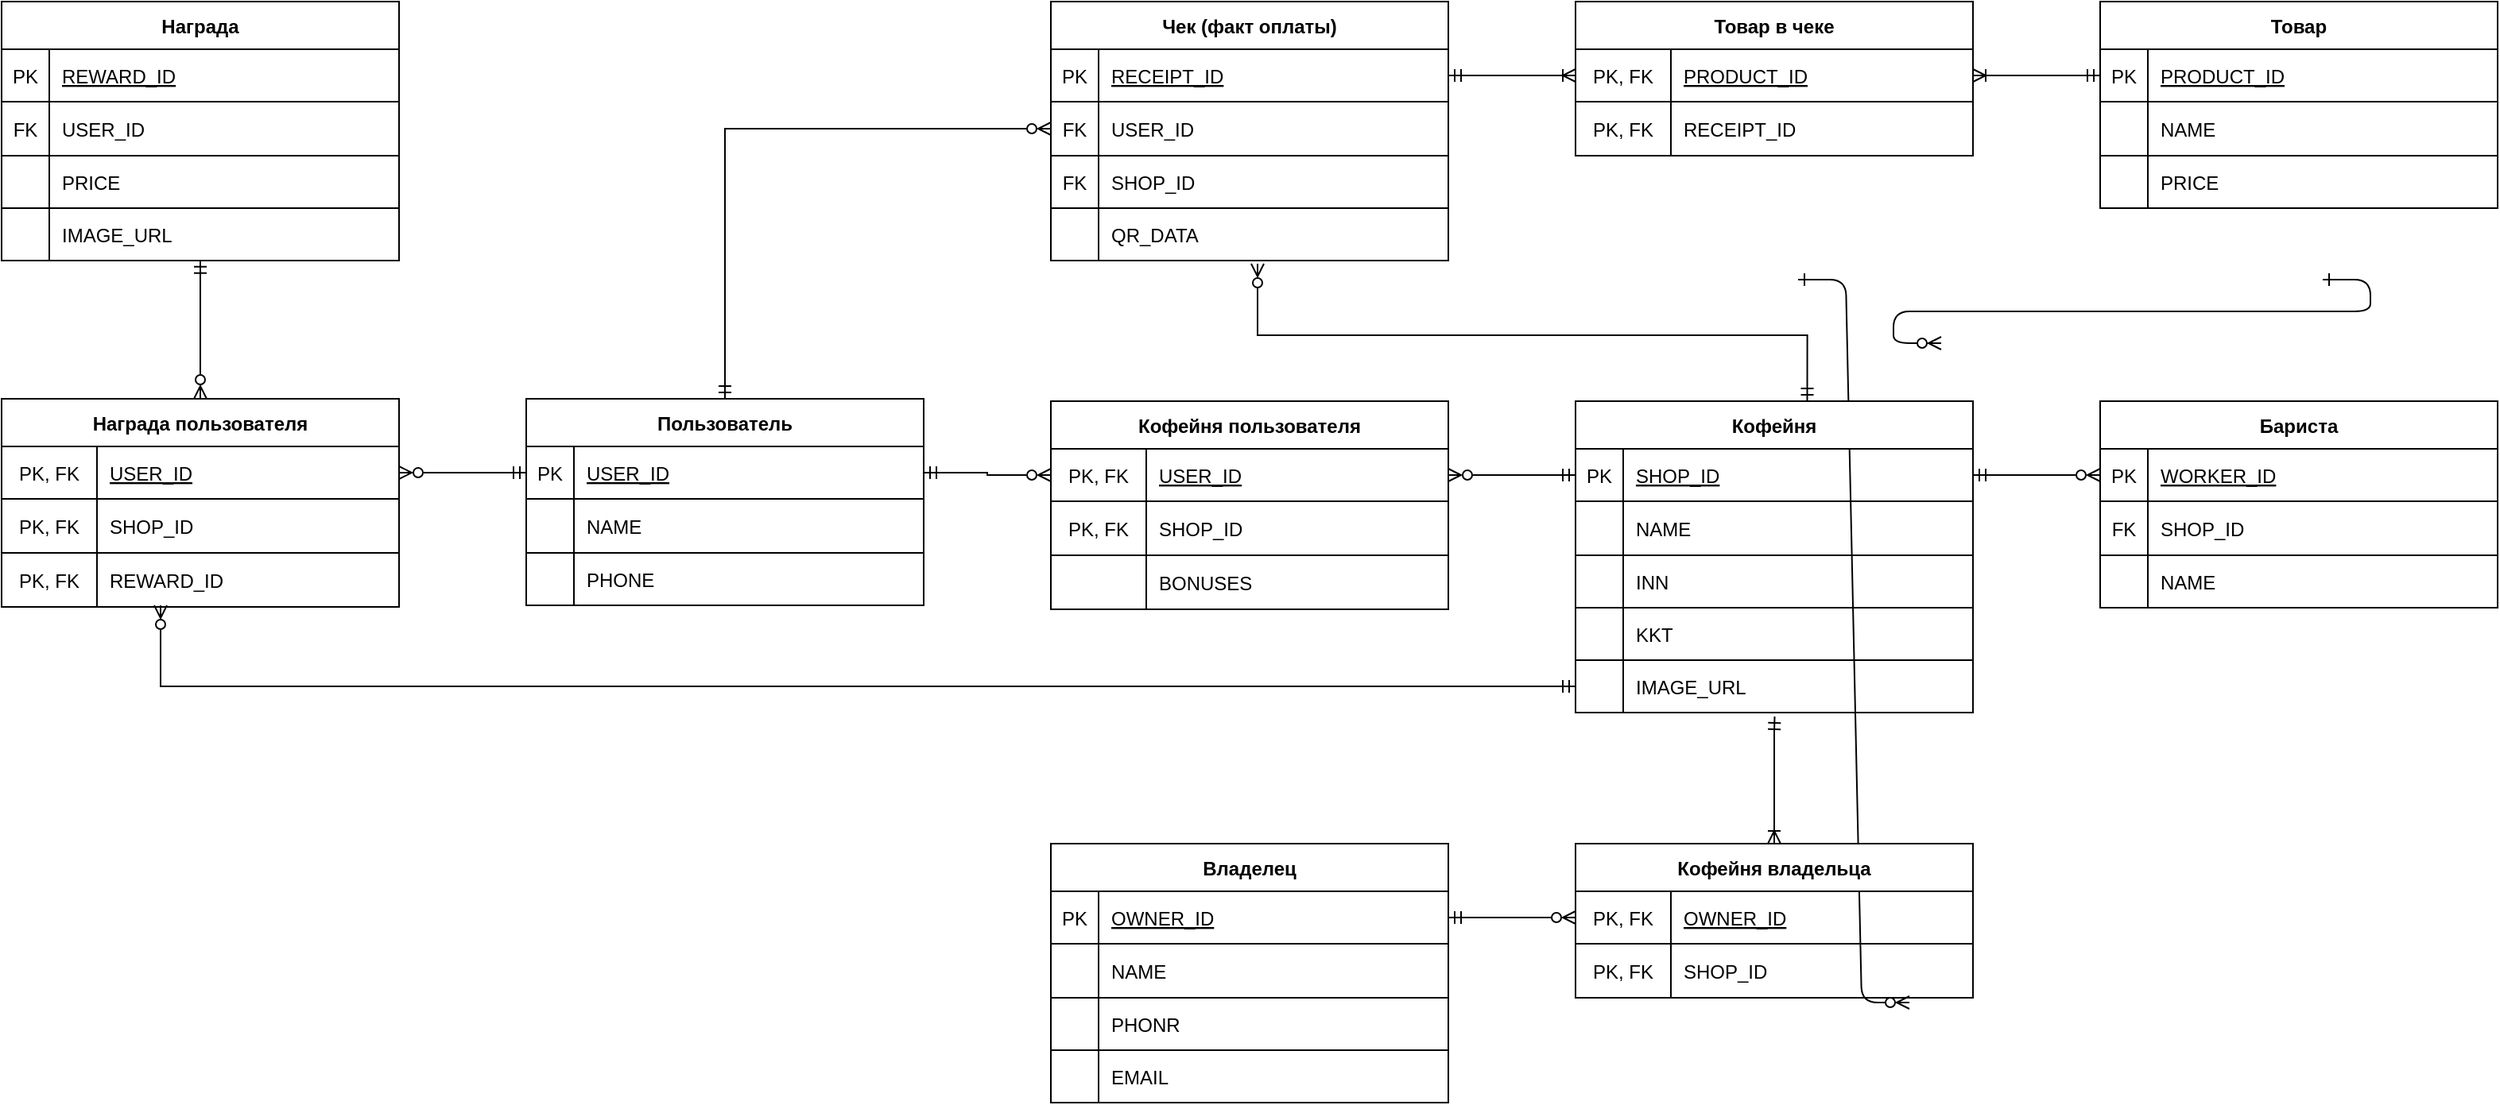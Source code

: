 <mxfile version="21.5.2" type="device">
  <diagram id="R2lEEEUBdFMjLlhIrx00" name="Page-1">
    <mxGraphModel dx="3577" dy="2362" grid="1" gridSize="10" guides="1" tooltips="1" connect="1" arrows="1" fold="1" page="1" pageScale="1" pageWidth="850" pageHeight="1100" math="0" shadow="0" extFonts="Permanent Marker^https://fonts.googleapis.com/css?family=Permanent+Marker">
      <root>
        <object label="" id="0">
          <mxCell />
        </object>
        <mxCell id="1" parent="0" />
        <mxCell id="C-vyLk0tnHw3VtMMgP7b-1" value="" style="edgeStyle=entityRelationEdgeStyle;endArrow=ERzeroToMany;startArrow=ERone;endFill=1;startFill=0;" parent="1" target="C-vyLk0tnHw3VtMMgP7b-6" edge="1">
          <mxGeometry width="100" height="100" relative="1" as="geometry">
            <mxPoint x="370" y="165" as="sourcePoint" />
            <mxPoint x="440" y="620" as="targetPoint" />
          </mxGeometry>
        </mxCell>
        <mxCell id="C-vyLk0tnHw3VtMMgP7b-12" value="" style="edgeStyle=entityRelationEdgeStyle;endArrow=ERzeroToMany;startArrow=ERone;endFill=1;startFill=0;" parent="1" target="C-vyLk0tnHw3VtMMgP7b-17" edge="1">
          <mxGeometry width="100" height="100" relative="1" as="geometry">
            <mxPoint x="700" y="165" as="sourcePoint" />
            <mxPoint x="460" y="205" as="targetPoint" />
          </mxGeometry>
        </mxCell>
        <object label="Награда" as="ds" id="6fMhyB3P9EmJ89iYx7s8-15">
          <mxCell style="shape=table;startSize=30;container=1;collapsible=1;childLayout=tableLayout;fixedRows=1;rowLines=1;fontStyle=1;align=center;resizeLast=1;resizeLastRow=0;columnLines=1;comic=0;enumerate=0;moveCells=0;autosize=0;" vertex="1" parent="1">
            <mxGeometry x="-760" y="-10" width="250" height="163" as="geometry">
              <mxRectangle x="-70" y="220" width="90" height="30" as="alternateBounds" />
            </mxGeometry>
          </mxCell>
        </object>
        <mxCell id="6fMhyB3P9EmJ89iYx7s8-16" value="" style="shape=partialRectangle;collapsible=0;dropTarget=0;pointerEvents=0;fillColor=none;points=[[0,0.5],[1,0.5]];portConstraint=eastwest;top=0;left=0;right=0;bottom=1;" vertex="1" parent="6fMhyB3P9EmJ89iYx7s8-15">
          <mxGeometry y="30" width="250" height="33" as="geometry" />
        </mxCell>
        <mxCell id="6fMhyB3P9EmJ89iYx7s8-17" value="PK" style="shape=partialRectangle;overflow=hidden;connectable=0;fillColor=none;top=0;left=0;bottom=0;right=0;fontStyle=0;" vertex="1" parent="6fMhyB3P9EmJ89iYx7s8-16">
          <mxGeometry width="30" height="33" as="geometry">
            <mxRectangle width="30" height="33" as="alternateBounds" />
          </mxGeometry>
        </mxCell>
        <mxCell id="6fMhyB3P9EmJ89iYx7s8-18" value="REWARD_ID" style="shape=partialRectangle;overflow=hidden;connectable=0;fillColor=none;top=0;left=0;bottom=0;right=0;align=left;spacingLeft=6;fontStyle=4;" vertex="1" parent="6fMhyB3P9EmJ89iYx7s8-16">
          <mxGeometry x="30" width="220" height="33" as="geometry">
            <mxRectangle width="220" height="33" as="alternateBounds" />
          </mxGeometry>
        </mxCell>
        <mxCell id="6fMhyB3P9EmJ89iYx7s8-19" value="" style="shape=partialRectangle;collapsible=0;dropTarget=0;pointerEvents=0;fillColor=none;points=[[0,0.5],[1,0.5]];portConstraint=eastwest;top=0;left=0;right=0;bottom=0;" vertex="1" parent="6fMhyB3P9EmJ89iYx7s8-15">
          <mxGeometry y="63" width="250" height="34" as="geometry" />
        </mxCell>
        <mxCell id="6fMhyB3P9EmJ89iYx7s8-20" value="FK" style="shape=partialRectangle;overflow=hidden;connectable=0;fillColor=none;top=0;left=0;bottom=0;right=0;" vertex="1" parent="6fMhyB3P9EmJ89iYx7s8-19">
          <mxGeometry width="30" height="34" as="geometry">
            <mxRectangle width="30" height="34" as="alternateBounds" />
          </mxGeometry>
        </mxCell>
        <mxCell id="6fMhyB3P9EmJ89iYx7s8-21" value="USER_ID" style="shape=partialRectangle;overflow=hidden;connectable=0;fillColor=none;top=0;left=0;bottom=0;right=0;align=left;spacingLeft=6;" vertex="1" parent="6fMhyB3P9EmJ89iYx7s8-19">
          <mxGeometry x="30" width="220" height="34" as="geometry">
            <mxRectangle width="220" height="34" as="alternateBounds" />
          </mxGeometry>
        </mxCell>
        <mxCell id="6fMhyB3P9EmJ89iYx7s8-22" value="" style="shape=partialRectangle;collapsible=0;dropTarget=0;pointerEvents=0;fillColor=none;points=[[0,0.5],[1,0.5]];portConstraint=eastwest;top=0;left=0;right=0;bottom=0;" vertex="1" parent="6fMhyB3P9EmJ89iYx7s8-15">
          <mxGeometry y="97" width="250" height="33" as="geometry" />
        </mxCell>
        <mxCell id="6fMhyB3P9EmJ89iYx7s8-23" value="" style="shape=partialRectangle;overflow=hidden;connectable=0;fillColor=none;top=0;left=0;bottom=0;right=0;" vertex="1" parent="6fMhyB3P9EmJ89iYx7s8-22">
          <mxGeometry width="30" height="33" as="geometry">
            <mxRectangle width="30" height="33" as="alternateBounds" />
          </mxGeometry>
        </mxCell>
        <mxCell id="6fMhyB3P9EmJ89iYx7s8-24" value="PRICE" style="shape=partialRectangle;overflow=hidden;connectable=0;fillColor=none;top=0;left=0;bottom=0;right=0;align=left;spacingLeft=6;" vertex="1" parent="6fMhyB3P9EmJ89iYx7s8-22">
          <mxGeometry x="30" width="220" height="33" as="geometry">
            <mxRectangle width="220" height="33" as="alternateBounds" />
          </mxGeometry>
        </mxCell>
        <mxCell id="6fMhyB3P9EmJ89iYx7s8-45" style="shape=partialRectangle;collapsible=0;dropTarget=0;pointerEvents=0;fillColor=none;points=[[0,0.5],[1,0.5]];portConstraint=eastwest;top=0;left=0;right=0;bottom=0;" vertex="1" parent="6fMhyB3P9EmJ89iYx7s8-15">
          <mxGeometry y="130" width="250" height="33" as="geometry" />
        </mxCell>
        <mxCell id="6fMhyB3P9EmJ89iYx7s8-46" style="shape=partialRectangle;overflow=hidden;connectable=0;fillColor=none;top=0;left=0;bottom=0;right=0;" vertex="1" parent="6fMhyB3P9EmJ89iYx7s8-45">
          <mxGeometry width="30" height="33" as="geometry">
            <mxRectangle width="30" height="33" as="alternateBounds" />
          </mxGeometry>
        </mxCell>
        <mxCell id="6fMhyB3P9EmJ89iYx7s8-47" value="IMAGE_URL" style="shape=partialRectangle;overflow=hidden;connectable=0;fillColor=none;top=0;left=0;bottom=0;right=0;align=left;spacingLeft=6;" vertex="1" parent="6fMhyB3P9EmJ89iYx7s8-45">
          <mxGeometry x="30" width="220" height="33" as="geometry">
            <mxRectangle width="220" height="33" as="alternateBounds" />
          </mxGeometry>
        </mxCell>
        <object label="Пользователь" as="ds" id="6fMhyB3P9EmJ89iYx7s8-48">
          <mxCell style="shape=table;startSize=30;container=0;collapsible=1;childLayout=tableLayout;fixedRows=1;rowLines=1;fontStyle=1;align=center;resizeLast=1;resizeLastRow=0;columnLines=1;comic=0;enumerate=0;moveCells=0;autosize=0;verticalAlign=middle;fixDash=1;overflow=visible;swimlaneLine=1;" vertex="1" parent="1">
            <mxGeometry x="-430" y="240" width="250" height="130" as="geometry">
              <mxRectangle x="-70" y="220" width="90" height="30" as="alternateBounds" />
            </mxGeometry>
          </mxCell>
        </object>
        <mxCell id="6fMhyB3P9EmJ89iYx7s8-49" value="" style="shape=partialRectangle;collapsible=0;dropTarget=0;pointerEvents=0;fillColor=none;points=[[0,0.5],[1,0.5]];portConstraint=eastwest;top=0;left=0;right=0;bottom=1;" vertex="1" parent="6fMhyB3P9EmJ89iYx7s8-48">
          <mxGeometry y="30" width="250" height="33" as="geometry" />
        </mxCell>
        <mxCell id="6fMhyB3P9EmJ89iYx7s8-50" value="PK" style="shape=partialRectangle;overflow=hidden;connectable=0;fillColor=none;top=0;left=0;bottom=0;right=0;fontStyle=0;" vertex="1" parent="6fMhyB3P9EmJ89iYx7s8-49">
          <mxGeometry width="30" height="33" as="geometry">
            <mxRectangle width="30" height="33" as="alternateBounds" />
          </mxGeometry>
        </mxCell>
        <mxCell id="6fMhyB3P9EmJ89iYx7s8-51" value="USER_ID" style="shape=partialRectangle;overflow=hidden;connectable=0;fillColor=none;top=0;left=0;bottom=0;right=0;align=left;spacingLeft=6;fontStyle=4;" vertex="1" parent="6fMhyB3P9EmJ89iYx7s8-49">
          <mxGeometry x="30" width="220" height="33" as="geometry">
            <mxRectangle width="220" height="33" as="alternateBounds" />
          </mxGeometry>
        </mxCell>
        <mxCell id="6fMhyB3P9EmJ89iYx7s8-52" value="" style="shape=partialRectangle;collapsible=0;dropTarget=0;pointerEvents=0;fillColor=none;points=[[0,0.5],[1,0.5]];portConstraint=eastwest;top=0;left=0;right=0;bottom=0;" vertex="1" parent="6fMhyB3P9EmJ89iYx7s8-48">
          <mxGeometry y="63" width="250" height="34" as="geometry" />
        </mxCell>
        <mxCell id="6fMhyB3P9EmJ89iYx7s8-53" value="" style="shape=partialRectangle;overflow=hidden;connectable=0;fillColor=none;top=0;left=0;bottom=0;right=0;" vertex="1" parent="6fMhyB3P9EmJ89iYx7s8-52">
          <mxGeometry width="30" height="34" as="geometry">
            <mxRectangle width="30" height="34" as="alternateBounds" />
          </mxGeometry>
        </mxCell>
        <mxCell id="6fMhyB3P9EmJ89iYx7s8-54" value="NAME" style="shape=partialRectangle;overflow=hidden;connectable=0;fillColor=none;top=0;left=0;bottom=0;right=0;align=left;spacingLeft=6;" vertex="1" parent="6fMhyB3P9EmJ89iYx7s8-52">
          <mxGeometry x="30" width="220" height="34" as="geometry">
            <mxRectangle width="220" height="34" as="alternateBounds" />
          </mxGeometry>
        </mxCell>
        <mxCell id="6fMhyB3P9EmJ89iYx7s8-55" value="" style="shape=partialRectangle;collapsible=0;dropTarget=0;pointerEvents=0;fillColor=none;points=[[0,0.5],[1,0.5]];portConstraint=eastwest;top=0;left=0;right=0;bottom=0;" vertex="1" parent="6fMhyB3P9EmJ89iYx7s8-48">
          <mxGeometry y="97" width="250" height="33" as="geometry" />
        </mxCell>
        <mxCell id="6fMhyB3P9EmJ89iYx7s8-56" value="" style="shape=partialRectangle;overflow=hidden;connectable=0;fillColor=none;top=0;left=0;bottom=0;right=0;" vertex="1" parent="6fMhyB3P9EmJ89iYx7s8-55">
          <mxGeometry width="30" height="33" as="geometry">
            <mxRectangle width="30" height="33" as="alternateBounds" />
          </mxGeometry>
        </mxCell>
        <mxCell id="6fMhyB3P9EmJ89iYx7s8-57" value="PHONE" style="shape=partialRectangle;overflow=hidden;connectable=0;fillColor=none;top=0;left=0;bottom=0;right=0;align=left;spacingLeft=6;" vertex="1" parent="6fMhyB3P9EmJ89iYx7s8-55">
          <mxGeometry x="30" width="220" height="33" as="geometry">
            <mxRectangle width="220" height="33" as="alternateBounds" />
          </mxGeometry>
        </mxCell>
        <object label="Чек (факт оплаты)" as="ds" id="6fMhyB3P9EmJ89iYx7s8-61">
          <mxCell style="shape=table;startSize=30;container=1;collapsible=1;childLayout=tableLayout;fixedRows=1;rowLines=1;fontStyle=1;align=center;resizeLast=1;resizeLastRow=0;columnLines=1;comic=0;enumerate=0;moveCells=0;autosize=0;" vertex="1" parent="1">
            <mxGeometry x="-100" y="-10" width="250" height="163" as="geometry">
              <mxRectangle x="-70" y="220" width="90" height="30" as="alternateBounds" />
            </mxGeometry>
          </mxCell>
        </object>
        <mxCell id="6fMhyB3P9EmJ89iYx7s8-62" value="" style="shape=partialRectangle;collapsible=0;dropTarget=0;pointerEvents=0;fillColor=none;points=[[0,0.5],[1,0.5]];portConstraint=eastwest;top=0;left=0;right=0;bottom=1;" vertex="1" parent="6fMhyB3P9EmJ89iYx7s8-61">
          <mxGeometry y="30" width="250" height="33" as="geometry" />
        </mxCell>
        <mxCell id="6fMhyB3P9EmJ89iYx7s8-63" value="PK" style="shape=partialRectangle;overflow=hidden;connectable=0;fillColor=none;top=0;left=0;bottom=0;right=0;fontStyle=0;" vertex="1" parent="6fMhyB3P9EmJ89iYx7s8-62">
          <mxGeometry width="30" height="33" as="geometry">
            <mxRectangle width="30" height="33" as="alternateBounds" />
          </mxGeometry>
        </mxCell>
        <mxCell id="6fMhyB3P9EmJ89iYx7s8-64" value="RECEIPT_ID" style="shape=partialRectangle;overflow=hidden;connectable=0;fillColor=none;top=0;left=0;bottom=0;right=0;align=left;spacingLeft=6;fontStyle=4;" vertex="1" parent="6fMhyB3P9EmJ89iYx7s8-62">
          <mxGeometry x="30" width="220" height="33" as="geometry">
            <mxRectangle width="220" height="33" as="alternateBounds" />
          </mxGeometry>
        </mxCell>
        <mxCell id="6fMhyB3P9EmJ89iYx7s8-65" value="" style="shape=partialRectangle;collapsible=0;dropTarget=0;pointerEvents=0;fillColor=none;points=[[0,0.5],[1,0.5]];portConstraint=eastwest;top=0;left=0;right=0;bottom=0;" vertex="1" parent="6fMhyB3P9EmJ89iYx7s8-61">
          <mxGeometry y="63" width="250" height="34" as="geometry" />
        </mxCell>
        <mxCell id="6fMhyB3P9EmJ89iYx7s8-66" value="FK" style="shape=partialRectangle;overflow=hidden;connectable=0;fillColor=none;top=0;left=0;bottom=0;right=0;" vertex="1" parent="6fMhyB3P9EmJ89iYx7s8-65">
          <mxGeometry width="30" height="34" as="geometry">
            <mxRectangle width="30" height="34" as="alternateBounds" />
          </mxGeometry>
        </mxCell>
        <mxCell id="6fMhyB3P9EmJ89iYx7s8-67" value="USER_ID" style="shape=partialRectangle;overflow=hidden;connectable=0;fillColor=none;top=0;left=0;bottom=0;right=0;align=left;spacingLeft=6;" vertex="1" parent="6fMhyB3P9EmJ89iYx7s8-65">
          <mxGeometry x="30" width="220" height="34" as="geometry">
            <mxRectangle width="220" height="34" as="alternateBounds" />
          </mxGeometry>
        </mxCell>
        <mxCell id="6fMhyB3P9EmJ89iYx7s8-68" value="" style="shape=partialRectangle;collapsible=0;dropTarget=0;pointerEvents=0;fillColor=none;points=[[0,0.5],[1,0.5]];portConstraint=eastwest;top=0;left=0;right=0;bottom=0;" vertex="1" parent="6fMhyB3P9EmJ89iYx7s8-61">
          <mxGeometry y="97" width="250" height="33" as="geometry" />
        </mxCell>
        <mxCell id="6fMhyB3P9EmJ89iYx7s8-69" value="FK" style="shape=partialRectangle;overflow=hidden;connectable=0;fillColor=none;top=0;left=0;bottom=0;right=0;" vertex="1" parent="6fMhyB3P9EmJ89iYx7s8-68">
          <mxGeometry width="30" height="33" as="geometry">
            <mxRectangle width="30" height="33" as="alternateBounds" />
          </mxGeometry>
        </mxCell>
        <mxCell id="6fMhyB3P9EmJ89iYx7s8-70" value="SHOP_ID" style="shape=partialRectangle;overflow=hidden;connectable=0;fillColor=none;top=0;left=0;bottom=0;right=0;align=left;spacingLeft=6;" vertex="1" parent="6fMhyB3P9EmJ89iYx7s8-68">
          <mxGeometry x="30" width="220" height="33" as="geometry">
            <mxRectangle width="220" height="33" as="alternateBounds" />
          </mxGeometry>
        </mxCell>
        <mxCell id="6fMhyB3P9EmJ89iYx7s8-182" style="shape=partialRectangle;collapsible=0;dropTarget=0;pointerEvents=0;fillColor=none;points=[[0,0.5],[1,0.5]];portConstraint=eastwest;top=0;left=0;right=0;bottom=0;" vertex="1" parent="6fMhyB3P9EmJ89iYx7s8-61">
          <mxGeometry y="130" width="250" height="33" as="geometry" />
        </mxCell>
        <mxCell id="6fMhyB3P9EmJ89iYx7s8-183" style="shape=partialRectangle;overflow=hidden;connectable=0;fillColor=none;top=0;left=0;bottom=0;right=0;" vertex="1" parent="6fMhyB3P9EmJ89iYx7s8-182">
          <mxGeometry width="30" height="33" as="geometry">
            <mxRectangle width="30" height="33" as="alternateBounds" />
          </mxGeometry>
        </mxCell>
        <mxCell id="6fMhyB3P9EmJ89iYx7s8-184" value="QR_DATA" style="shape=partialRectangle;overflow=hidden;connectable=0;fillColor=none;top=0;left=0;bottom=0;right=0;align=left;spacingLeft=6;" vertex="1" parent="6fMhyB3P9EmJ89iYx7s8-182">
          <mxGeometry x="30" width="220" height="33" as="geometry">
            <mxRectangle width="220" height="33" as="alternateBounds" />
          </mxGeometry>
        </mxCell>
        <object label="Товар" as="ds" id="6fMhyB3P9EmJ89iYx7s8-77">
          <mxCell style="shape=table;startSize=30;container=1;collapsible=1;childLayout=tableLayout;fixedRows=1;rowLines=1;fontStyle=1;align=center;resizeLast=1;resizeLastRow=0;columnLines=1;comic=0;enumerate=0;moveCells=0;autosize=0;" vertex="1" parent="1">
            <mxGeometry x="560" y="-10" width="250" height="130" as="geometry">
              <mxRectangle x="-70" y="220" width="90" height="30" as="alternateBounds" />
            </mxGeometry>
          </mxCell>
        </object>
        <mxCell id="6fMhyB3P9EmJ89iYx7s8-78" value="" style="shape=partialRectangle;collapsible=0;dropTarget=0;pointerEvents=0;fillColor=none;points=[[0,0.5],[1,0.5]];portConstraint=eastwest;top=0;left=0;right=0;bottom=1;" vertex="1" parent="6fMhyB3P9EmJ89iYx7s8-77">
          <mxGeometry y="30" width="250" height="33" as="geometry" />
        </mxCell>
        <mxCell id="6fMhyB3P9EmJ89iYx7s8-79" value="PK" style="shape=partialRectangle;overflow=hidden;connectable=0;fillColor=none;top=0;left=0;bottom=0;right=0;fontStyle=0;" vertex="1" parent="6fMhyB3P9EmJ89iYx7s8-78">
          <mxGeometry width="30" height="33" as="geometry">
            <mxRectangle width="30" height="33" as="alternateBounds" />
          </mxGeometry>
        </mxCell>
        <mxCell id="6fMhyB3P9EmJ89iYx7s8-80" value="PRODUCT_ID" style="shape=partialRectangle;overflow=hidden;connectable=0;fillColor=none;top=0;left=0;bottom=0;right=0;align=left;spacingLeft=6;fontStyle=4;" vertex="1" parent="6fMhyB3P9EmJ89iYx7s8-78">
          <mxGeometry x="30" width="220" height="33" as="geometry">
            <mxRectangle width="220" height="33" as="alternateBounds" />
          </mxGeometry>
        </mxCell>
        <mxCell id="6fMhyB3P9EmJ89iYx7s8-81" value="" style="shape=partialRectangle;collapsible=0;dropTarget=0;pointerEvents=0;fillColor=none;points=[[0,0.5],[1,0.5]];portConstraint=eastwest;top=0;left=0;right=0;bottom=0;" vertex="1" parent="6fMhyB3P9EmJ89iYx7s8-77">
          <mxGeometry y="63" width="250" height="34" as="geometry" />
        </mxCell>
        <mxCell id="6fMhyB3P9EmJ89iYx7s8-82" value="" style="shape=partialRectangle;overflow=hidden;connectable=0;fillColor=none;top=0;left=0;bottom=0;right=0;" vertex="1" parent="6fMhyB3P9EmJ89iYx7s8-81">
          <mxGeometry width="30" height="34" as="geometry">
            <mxRectangle width="30" height="34" as="alternateBounds" />
          </mxGeometry>
        </mxCell>
        <mxCell id="6fMhyB3P9EmJ89iYx7s8-83" value="NAME" style="shape=partialRectangle;overflow=hidden;connectable=0;fillColor=none;top=0;left=0;bottom=0;right=0;align=left;spacingLeft=6;" vertex="1" parent="6fMhyB3P9EmJ89iYx7s8-81">
          <mxGeometry x="30" width="220" height="34" as="geometry">
            <mxRectangle width="220" height="34" as="alternateBounds" />
          </mxGeometry>
        </mxCell>
        <mxCell id="6fMhyB3P9EmJ89iYx7s8-84" value="" style="shape=partialRectangle;collapsible=0;dropTarget=0;pointerEvents=0;fillColor=none;points=[[0,0.5],[1,0.5]];portConstraint=eastwest;top=0;left=0;right=0;bottom=0;" vertex="1" parent="6fMhyB3P9EmJ89iYx7s8-77">
          <mxGeometry y="97" width="250" height="33" as="geometry" />
        </mxCell>
        <mxCell id="6fMhyB3P9EmJ89iYx7s8-85" value="" style="shape=partialRectangle;overflow=hidden;connectable=0;fillColor=none;top=0;left=0;bottom=0;right=0;" vertex="1" parent="6fMhyB3P9EmJ89iYx7s8-84">
          <mxGeometry width="30" height="33" as="geometry">
            <mxRectangle width="30" height="33" as="alternateBounds" />
          </mxGeometry>
        </mxCell>
        <mxCell id="6fMhyB3P9EmJ89iYx7s8-86" value="PRICE" style="shape=partialRectangle;overflow=hidden;connectable=0;fillColor=none;top=0;left=0;bottom=0;right=0;align=left;spacingLeft=6;" vertex="1" parent="6fMhyB3P9EmJ89iYx7s8-84">
          <mxGeometry x="30" width="220" height="33" as="geometry">
            <mxRectangle width="220" height="33" as="alternateBounds" />
          </mxGeometry>
        </mxCell>
        <object label="Товар в чеке" as="ds" id="6fMhyB3P9EmJ89iYx7s8-90">
          <mxCell style="shape=table;startSize=30;container=1;collapsible=1;childLayout=tableLayout;fixedRows=1;rowLines=1;fontStyle=1;align=center;resizeLast=1;resizeLastRow=0;columnLines=1;comic=0;enumerate=0;moveCells=0;autosize=0;swimlaneHead=1;swimlaneBody=1;horizontal=1;top=1;bottom=1;left=1;allowArrows=1;swimlaneLine=1;rounded=0;shadow=0;strokeColor=default;separatorColor=none;" vertex="1" parent="1">
            <mxGeometry x="230" y="-10" width="250" height="97" as="geometry">
              <mxRectangle x="-70" y="220" width="90" height="30" as="alternateBounds" />
            </mxGeometry>
          </mxCell>
        </object>
        <mxCell id="6fMhyB3P9EmJ89iYx7s8-91" value="" style="shape=partialRectangle;collapsible=0;dropTarget=0;pointerEvents=0;fillColor=none;points=[[0,0.5],[1,0.5]];portConstraint=eastwest;top=0;left=0;right=0;bottom=1;" vertex="1" parent="6fMhyB3P9EmJ89iYx7s8-90">
          <mxGeometry y="30" width="250" height="33" as="geometry" />
        </mxCell>
        <mxCell id="6fMhyB3P9EmJ89iYx7s8-92" value="PK, FK" style="shape=partialRectangle;overflow=hidden;connectable=0;fillColor=none;top=0;left=0;bottom=0;right=0;fontStyle=0;" vertex="1" parent="6fMhyB3P9EmJ89iYx7s8-91">
          <mxGeometry width="60" height="33" as="geometry">
            <mxRectangle width="60" height="33" as="alternateBounds" />
          </mxGeometry>
        </mxCell>
        <mxCell id="6fMhyB3P9EmJ89iYx7s8-93" value="PRODUCT_ID" style="shape=partialRectangle;overflow=hidden;connectable=0;fillColor=none;top=0;left=0;bottom=0;right=0;align=left;spacingLeft=6;fontStyle=4;" vertex="1" parent="6fMhyB3P9EmJ89iYx7s8-91">
          <mxGeometry x="60" width="190" height="33" as="geometry">
            <mxRectangle width="190" height="33" as="alternateBounds" />
          </mxGeometry>
        </mxCell>
        <mxCell id="6fMhyB3P9EmJ89iYx7s8-94" value="" style="shape=partialRectangle;collapsible=0;dropTarget=0;pointerEvents=0;fillColor=none;points=[[0,0.5],[1,0.5]];portConstraint=eastwest;top=0;left=0;right=0;bottom=0;" vertex="1" parent="6fMhyB3P9EmJ89iYx7s8-90">
          <mxGeometry y="63" width="250" height="34" as="geometry" />
        </mxCell>
        <mxCell id="6fMhyB3P9EmJ89iYx7s8-95" value="PK, FK" style="shape=partialRectangle;overflow=hidden;connectable=0;fillColor=none;top=0;left=0;bottom=0;right=0;" vertex="1" parent="6fMhyB3P9EmJ89iYx7s8-94">
          <mxGeometry width="60" height="34" as="geometry">
            <mxRectangle width="60" height="34" as="alternateBounds" />
          </mxGeometry>
        </mxCell>
        <mxCell id="6fMhyB3P9EmJ89iYx7s8-96" value="RECEIPT_ID" style="shape=partialRectangle;overflow=hidden;connectable=0;fillColor=none;top=0;left=0;bottom=0;right=0;align=left;spacingLeft=6;" vertex="1" parent="6fMhyB3P9EmJ89iYx7s8-94">
          <mxGeometry x="60" width="190" height="34" as="geometry">
            <mxRectangle width="190" height="34" as="alternateBounds" />
          </mxGeometry>
        </mxCell>
        <object label="Бариста" as="ds" id="6fMhyB3P9EmJ89iYx7s8-100">
          <mxCell style="shape=table;startSize=30;container=1;collapsible=1;childLayout=tableLayout;fixedRows=1;rowLines=1;fontStyle=1;align=center;resizeLast=1;resizeLastRow=0;columnLines=1;comic=0;enumerate=0;moveCells=0;autosize=0;" vertex="1" parent="1">
            <mxGeometry x="560" y="241.5" width="250" height="130" as="geometry">
              <mxRectangle x="-70" y="220" width="90" height="30" as="alternateBounds" />
            </mxGeometry>
          </mxCell>
        </object>
        <mxCell id="6fMhyB3P9EmJ89iYx7s8-101" value="" style="shape=partialRectangle;collapsible=0;dropTarget=0;pointerEvents=0;fillColor=none;points=[[0,0.5],[1,0.5]];portConstraint=eastwest;top=0;left=0;right=0;bottom=1;" vertex="1" parent="6fMhyB3P9EmJ89iYx7s8-100">
          <mxGeometry y="30" width="250" height="33" as="geometry" />
        </mxCell>
        <mxCell id="6fMhyB3P9EmJ89iYx7s8-102" value="PK" style="shape=partialRectangle;overflow=hidden;connectable=0;fillColor=none;top=0;left=0;bottom=0;right=0;fontStyle=0;" vertex="1" parent="6fMhyB3P9EmJ89iYx7s8-101">
          <mxGeometry width="30" height="33" as="geometry">
            <mxRectangle width="30" height="33" as="alternateBounds" />
          </mxGeometry>
        </mxCell>
        <mxCell id="6fMhyB3P9EmJ89iYx7s8-103" value="WORKER_ID" style="shape=partialRectangle;overflow=hidden;connectable=0;fillColor=none;top=0;left=0;bottom=0;right=0;align=left;spacingLeft=6;fontStyle=4;" vertex="1" parent="6fMhyB3P9EmJ89iYx7s8-101">
          <mxGeometry x="30" width="220" height="33" as="geometry">
            <mxRectangle width="220" height="33" as="alternateBounds" />
          </mxGeometry>
        </mxCell>
        <mxCell id="6fMhyB3P9EmJ89iYx7s8-104" value="" style="shape=partialRectangle;collapsible=0;dropTarget=0;pointerEvents=0;fillColor=none;points=[[0,0.5],[1,0.5]];portConstraint=eastwest;top=0;left=0;right=0;bottom=0;" vertex="1" parent="6fMhyB3P9EmJ89iYx7s8-100">
          <mxGeometry y="63" width="250" height="34" as="geometry" />
        </mxCell>
        <mxCell id="6fMhyB3P9EmJ89iYx7s8-105" value="FK" style="shape=partialRectangle;overflow=hidden;connectable=0;fillColor=none;top=0;left=0;bottom=0;right=0;" vertex="1" parent="6fMhyB3P9EmJ89iYx7s8-104">
          <mxGeometry width="30" height="34" as="geometry">
            <mxRectangle width="30" height="34" as="alternateBounds" />
          </mxGeometry>
        </mxCell>
        <mxCell id="6fMhyB3P9EmJ89iYx7s8-106" value="SHOP_ID" style="shape=partialRectangle;overflow=hidden;connectable=0;fillColor=none;top=0;left=0;bottom=0;right=0;align=left;spacingLeft=6;" vertex="1" parent="6fMhyB3P9EmJ89iYx7s8-104">
          <mxGeometry x="30" width="220" height="34" as="geometry">
            <mxRectangle width="220" height="34" as="alternateBounds" />
          </mxGeometry>
        </mxCell>
        <mxCell id="6fMhyB3P9EmJ89iYx7s8-107" value="" style="shape=partialRectangle;collapsible=0;dropTarget=0;pointerEvents=0;fillColor=none;points=[[0,0.5],[1,0.5]];portConstraint=eastwest;top=0;left=0;right=0;bottom=0;" vertex="1" parent="6fMhyB3P9EmJ89iYx7s8-100">
          <mxGeometry y="97" width="250" height="33" as="geometry" />
        </mxCell>
        <mxCell id="6fMhyB3P9EmJ89iYx7s8-108" value="" style="shape=partialRectangle;overflow=hidden;connectable=0;fillColor=none;top=0;left=0;bottom=0;right=0;" vertex="1" parent="6fMhyB3P9EmJ89iYx7s8-107">
          <mxGeometry width="30" height="33" as="geometry">
            <mxRectangle width="30" height="33" as="alternateBounds" />
          </mxGeometry>
        </mxCell>
        <mxCell id="6fMhyB3P9EmJ89iYx7s8-109" value="NAME" style="shape=partialRectangle;overflow=hidden;connectable=0;fillColor=none;top=0;left=0;bottom=0;right=0;align=left;spacingLeft=6;" vertex="1" parent="6fMhyB3P9EmJ89iYx7s8-107">
          <mxGeometry x="30" width="220" height="33" as="geometry">
            <mxRectangle width="220" height="33" as="alternateBounds" />
          </mxGeometry>
        </mxCell>
        <object label="Владелец" as="ds" id="6fMhyB3P9EmJ89iYx7s8-110">
          <mxCell style="shape=table;startSize=30;container=1;collapsible=1;childLayout=tableLayout;fixedRows=1;rowLines=1;fontStyle=1;align=center;resizeLast=1;resizeLastRow=0;columnLines=1;comic=0;enumerate=0;moveCells=0;autosize=0;" vertex="1" parent="1">
            <mxGeometry x="-100" y="520" width="250" height="163" as="geometry">
              <mxRectangle x="-70" y="220" width="90" height="30" as="alternateBounds" />
            </mxGeometry>
          </mxCell>
        </object>
        <mxCell id="6fMhyB3P9EmJ89iYx7s8-111" value="" style="shape=partialRectangle;collapsible=0;dropTarget=0;pointerEvents=0;fillColor=none;points=[[0,0.5],[1,0.5]];portConstraint=eastwest;top=0;left=0;right=0;bottom=1;" vertex="1" parent="6fMhyB3P9EmJ89iYx7s8-110">
          <mxGeometry y="30" width="250" height="33" as="geometry" />
        </mxCell>
        <mxCell id="6fMhyB3P9EmJ89iYx7s8-112" value="PK" style="shape=partialRectangle;overflow=hidden;connectable=0;fillColor=none;top=0;left=0;bottom=0;right=0;fontStyle=0;" vertex="1" parent="6fMhyB3P9EmJ89iYx7s8-111">
          <mxGeometry width="30" height="33" as="geometry">
            <mxRectangle width="30" height="33" as="alternateBounds" />
          </mxGeometry>
        </mxCell>
        <mxCell id="6fMhyB3P9EmJ89iYx7s8-113" value="OWNER_ID" style="shape=partialRectangle;overflow=hidden;connectable=0;fillColor=none;top=0;left=0;bottom=0;right=0;align=left;spacingLeft=6;fontStyle=4;" vertex="1" parent="6fMhyB3P9EmJ89iYx7s8-111">
          <mxGeometry x="30" width="220" height="33" as="geometry">
            <mxRectangle width="220" height="33" as="alternateBounds" />
          </mxGeometry>
        </mxCell>
        <mxCell id="6fMhyB3P9EmJ89iYx7s8-114" value="" style="shape=partialRectangle;collapsible=0;dropTarget=0;pointerEvents=0;fillColor=none;points=[[0,0.5],[1,0.5]];portConstraint=eastwest;top=0;left=0;right=0;bottom=0;" vertex="1" parent="6fMhyB3P9EmJ89iYx7s8-110">
          <mxGeometry y="63" width="250" height="34" as="geometry" />
        </mxCell>
        <mxCell id="6fMhyB3P9EmJ89iYx7s8-115" value="" style="shape=partialRectangle;overflow=hidden;connectable=0;fillColor=none;top=0;left=0;bottom=0;right=0;" vertex="1" parent="6fMhyB3P9EmJ89iYx7s8-114">
          <mxGeometry width="30" height="34" as="geometry">
            <mxRectangle width="30" height="34" as="alternateBounds" />
          </mxGeometry>
        </mxCell>
        <mxCell id="6fMhyB3P9EmJ89iYx7s8-116" value="NAME" style="shape=partialRectangle;overflow=hidden;connectable=0;fillColor=none;top=0;left=0;bottom=0;right=0;align=left;spacingLeft=6;" vertex="1" parent="6fMhyB3P9EmJ89iYx7s8-114">
          <mxGeometry x="30" width="220" height="34" as="geometry">
            <mxRectangle width="220" height="34" as="alternateBounds" />
          </mxGeometry>
        </mxCell>
        <mxCell id="6fMhyB3P9EmJ89iYx7s8-117" value="" style="shape=partialRectangle;collapsible=0;dropTarget=0;pointerEvents=0;fillColor=none;points=[[0,0.5],[1,0.5]];portConstraint=eastwest;top=0;left=0;right=0;bottom=0;" vertex="1" parent="6fMhyB3P9EmJ89iYx7s8-110">
          <mxGeometry y="97" width="250" height="33" as="geometry" />
        </mxCell>
        <mxCell id="6fMhyB3P9EmJ89iYx7s8-118" value="" style="shape=partialRectangle;overflow=hidden;connectable=0;fillColor=none;top=0;left=0;bottom=0;right=0;" vertex="1" parent="6fMhyB3P9EmJ89iYx7s8-117">
          <mxGeometry width="30" height="33" as="geometry">
            <mxRectangle width="30" height="33" as="alternateBounds" />
          </mxGeometry>
        </mxCell>
        <mxCell id="6fMhyB3P9EmJ89iYx7s8-119" value="PHONR" style="shape=partialRectangle;overflow=hidden;connectable=0;fillColor=none;top=0;left=0;bottom=0;right=0;align=left;spacingLeft=6;" vertex="1" parent="6fMhyB3P9EmJ89iYx7s8-117">
          <mxGeometry x="30" width="220" height="33" as="geometry">
            <mxRectangle width="220" height="33" as="alternateBounds" />
          </mxGeometry>
        </mxCell>
        <mxCell id="6fMhyB3P9EmJ89iYx7s8-120" style="shape=partialRectangle;collapsible=0;dropTarget=0;pointerEvents=0;fillColor=none;points=[[0,0.5],[1,0.5]];portConstraint=eastwest;top=0;left=0;right=0;bottom=0;" vertex="1" parent="6fMhyB3P9EmJ89iYx7s8-110">
          <mxGeometry y="130" width="250" height="33" as="geometry" />
        </mxCell>
        <mxCell id="6fMhyB3P9EmJ89iYx7s8-121" style="shape=partialRectangle;overflow=hidden;connectable=0;fillColor=none;top=0;left=0;bottom=0;right=0;" vertex="1" parent="6fMhyB3P9EmJ89iYx7s8-120">
          <mxGeometry width="30" height="33" as="geometry">
            <mxRectangle width="30" height="33" as="alternateBounds" />
          </mxGeometry>
        </mxCell>
        <mxCell id="6fMhyB3P9EmJ89iYx7s8-122" value="EMAIL" style="shape=partialRectangle;overflow=hidden;connectable=0;fillColor=none;top=0;left=0;bottom=0;right=0;align=left;spacingLeft=6;" vertex="1" parent="6fMhyB3P9EmJ89iYx7s8-120">
          <mxGeometry x="30" width="220" height="33" as="geometry">
            <mxRectangle width="220" height="33" as="alternateBounds" />
          </mxGeometry>
        </mxCell>
        <mxCell id="6fMhyB3P9EmJ89iYx7s8-203" style="edgeStyle=orthogonalEdgeStyle;rounded=0;orthogonalLoop=1;jettySize=auto;html=1;exitX=0.5;exitY=0;exitDx=0;exitDy=0;entryX=0.437;entryY=1.06;entryDx=0;entryDy=0;entryPerimeter=0;startArrow=ERmandOne;startFill=0;endArrow=ERzeroToMany;endFill=0;" edge="1" parent="1">
          <mxGeometry relative="1" as="geometry">
            <mxPoint x="30" y="154.98" as="targetPoint" />
            <mxPoint x="375.75" y="241.5" as="sourcePoint" />
            <Array as="points">
              <mxPoint x="375.75" y="200" />
              <mxPoint x="29.75" y="200" />
            </Array>
          </mxGeometry>
        </mxCell>
        <object label="Кофейня" as="ds" id="6fMhyB3P9EmJ89iYx7s8-123">
          <mxCell style="shape=table;startSize=30;container=1;collapsible=1;childLayout=tableLayout;fixedRows=1;rowLines=1;fontStyle=1;align=center;resizeLast=1;resizeLastRow=0;columnLines=1;comic=0;enumerate=0;moveCells=0;autosize=0;" vertex="1" parent="1">
            <mxGeometry x="230" y="241.5" width="250" height="196" as="geometry">
              <mxRectangle x="-70" y="220" width="90" height="30" as="alternateBounds" />
            </mxGeometry>
          </mxCell>
        </object>
        <mxCell id="6fMhyB3P9EmJ89iYx7s8-124" value="" style="shape=partialRectangle;collapsible=0;dropTarget=0;pointerEvents=0;fillColor=none;points=[[0,0.5],[1,0.5]];portConstraint=eastwest;top=0;left=0;right=0;bottom=1;" vertex="1" parent="6fMhyB3P9EmJ89iYx7s8-123">
          <mxGeometry y="30" width="250" height="33" as="geometry" />
        </mxCell>
        <mxCell id="6fMhyB3P9EmJ89iYx7s8-125" value="PK" style="shape=partialRectangle;overflow=hidden;connectable=0;fillColor=none;top=0;left=0;bottom=0;right=0;fontStyle=0;" vertex="1" parent="6fMhyB3P9EmJ89iYx7s8-124">
          <mxGeometry width="30" height="33" as="geometry">
            <mxRectangle width="30" height="33" as="alternateBounds" />
          </mxGeometry>
        </mxCell>
        <mxCell id="6fMhyB3P9EmJ89iYx7s8-126" value="SHOP_ID" style="shape=partialRectangle;overflow=hidden;connectable=0;fillColor=none;top=0;left=0;bottom=0;right=0;align=left;spacingLeft=6;fontStyle=4;" vertex="1" parent="6fMhyB3P9EmJ89iYx7s8-124">
          <mxGeometry x="30" width="220" height="33" as="geometry">
            <mxRectangle width="220" height="33" as="alternateBounds" />
          </mxGeometry>
        </mxCell>
        <mxCell id="6fMhyB3P9EmJ89iYx7s8-127" value="" style="shape=partialRectangle;collapsible=0;dropTarget=0;pointerEvents=0;fillColor=none;points=[[0,0.5],[1,0.5]];portConstraint=eastwest;top=0;left=0;right=0;bottom=0;" vertex="1" parent="6fMhyB3P9EmJ89iYx7s8-123">
          <mxGeometry y="63" width="250" height="34" as="geometry" />
        </mxCell>
        <mxCell id="6fMhyB3P9EmJ89iYx7s8-128" value="" style="shape=partialRectangle;overflow=hidden;connectable=0;fillColor=none;top=0;left=0;bottom=0;right=0;" vertex="1" parent="6fMhyB3P9EmJ89iYx7s8-127">
          <mxGeometry width="30" height="34" as="geometry">
            <mxRectangle width="30" height="34" as="alternateBounds" />
          </mxGeometry>
        </mxCell>
        <mxCell id="6fMhyB3P9EmJ89iYx7s8-129" value="NAME" style="shape=partialRectangle;overflow=hidden;connectable=0;fillColor=none;top=0;left=0;bottom=0;right=0;align=left;spacingLeft=6;" vertex="1" parent="6fMhyB3P9EmJ89iYx7s8-127">
          <mxGeometry x="30" width="220" height="34" as="geometry">
            <mxRectangle width="220" height="34" as="alternateBounds" />
          </mxGeometry>
        </mxCell>
        <mxCell id="6fMhyB3P9EmJ89iYx7s8-130" value="" style="shape=partialRectangle;collapsible=0;dropTarget=0;pointerEvents=0;fillColor=none;points=[[0,0.5],[1,0.5]];portConstraint=eastwest;top=0;left=0;right=0;bottom=0;" vertex="1" parent="6fMhyB3P9EmJ89iYx7s8-123">
          <mxGeometry y="97" width="250" height="33" as="geometry" />
        </mxCell>
        <mxCell id="6fMhyB3P9EmJ89iYx7s8-131" value="" style="shape=partialRectangle;overflow=hidden;connectable=0;fillColor=none;top=0;left=0;bottom=0;right=0;" vertex="1" parent="6fMhyB3P9EmJ89iYx7s8-130">
          <mxGeometry width="30" height="33" as="geometry">
            <mxRectangle width="30" height="33" as="alternateBounds" />
          </mxGeometry>
        </mxCell>
        <mxCell id="6fMhyB3P9EmJ89iYx7s8-132" value="INN" style="shape=partialRectangle;overflow=hidden;connectable=0;fillColor=none;top=0;left=0;bottom=0;right=0;align=left;spacingLeft=6;" vertex="1" parent="6fMhyB3P9EmJ89iYx7s8-130">
          <mxGeometry x="30" width="220" height="33" as="geometry">
            <mxRectangle width="220" height="33" as="alternateBounds" />
          </mxGeometry>
        </mxCell>
        <mxCell id="6fMhyB3P9EmJ89iYx7s8-133" style="shape=partialRectangle;collapsible=0;dropTarget=0;pointerEvents=0;fillColor=none;points=[[0,0.5],[1,0.5]];portConstraint=eastwest;top=0;left=0;right=0;bottom=0;" vertex="1" parent="6fMhyB3P9EmJ89iYx7s8-123">
          <mxGeometry y="130" width="250" height="33" as="geometry" />
        </mxCell>
        <mxCell id="6fMhyB3P9EmJ89iYx7s8-134" style="shape=partialRectangle;overflow=hidden;connectable=0;fillColor=none;top=0;left=0;bottom=0;right=0;" vertex="1" parent="6fMhyB3P9EmJ89iYx7s8-133">
          <mxGeometry width="30" height="33" as="geometry">
            <mxRectangle width="30" height="33" as="alternateBounds" />
          </mxGeometry>
        </mxCell>
        <mxCell id="6fMhyB3P9EmJ89iYx7s8-135" value="KKT" style="shape=partialRectangle;overflow=hidden;connectable=0;fillColor=none;top=0;left=0;bottom=0;right=0;align=left;spacingLeft=6;" vertex="1" parent="6fMhyB3P9EmJ89iYx7s8-133">
          <mxGeometry x="30" width="220" height="33" as="geometry">
            <mxRectangle width="220" height="33" as="alternateBounds" />
          </mxGeometry>
        </mxCell>
        <mxCell id="6fMhyB3P9EmJ89iYx7s8-136" style="shape=partialRectangle;collapsible=0;dropTarget=0;pointerEvents=0;fillColor=none;points=[[0,0.5],[1,0.5]];portConstraint=eastwest;top=0;left=0;right=0;bottom=0;" vertex="1" parent="6fMhyB3P9EmJ89iYx7s8-123">
          <mxGeometry y="163" width="250" height="33" as="geometry" />
        </mxCell>
        <mxCell id="6fMhyB3P9EmJ89iYx7s8-137" style="shape=partialRectangle;overflow=hidden;connectable=0;fillColor=none;top=0;left=0;bottom=0;right=0;" vertex="1" parent="6fMhyB3P9EmJ89iYx7s8-136">
          <mxGeometry width="30" height="33" as="geometry">
            <mxRectangle width="30" height="33" as="alternateBounds" />
          </mxGeometry>
        </mxCell>
        <mxCell id="6fMhyB3P9EmJ89iYx7s8-138" value="IMAGE_URL" style="shape=partialRectangle;overflow=hidden;connectable=0;fillColor=none;top=0;left=0;bottom=0;right=0;align=left;spacingLeft=6;" vertex="1" parent="6fMhyB3P9EmJ89iYx7s8-136">
          <mxGeometry x="30" width="220" height="33" as="geometry">
            <mxRectangle width="220" height="33" as="alternateBounds" />
          </mxGeometry>
        </mxCell>
        <mxCell id="6fMhyB3P9EmJ89iYx7s8-202" style="edgeStyle=orthogonalEdgeStyle;rounded=0;orthogonalLoop=1;jettySize=auto;html=1;exitX=0.5;exitY=0;exitDx=0;exitDy=0;entryX=0.501;entryY=1.076;entryDx=0;entryDy=0;entryPerimeter=0;endArrow=ERmandOne;endFill=0;startArrow=ERoneToMany;startFill=0;" edge="1" parent="1" source="6fMhyB3P9EmJ89iYx7s8-150" target="6fMhyB3P9EmJ89iYx7s8-136">
          <mxGeometry relative="1" as="geometry">
            <Array as="points">
              <mxPoint x="355" y="450" />
              <mxPoint x="355" y="450" />
            </Array>
          </mxGeometry>
        </mxCell>
        <object label="Кофейня владельца" as="ds" id="6fMhyB3P9EmJ89iYx7s8-150">
          <mxCell style="shape=table;startSize=30;container=1;collapsible=1;childLayout=tableLayout;fixedRows=1;rowLines=0;fontStyle=1;align=center;resizeLast=1;resizeLastRow=0;columnLines=1;comic=0;enumerate=0;moveCells=0;autosize=0;swimlaneHead=1;swimlaneBody=1;horizontal=1;top=1;bottom=1;left=1;allowArrows=1;swimlaneLine=1;rounded=0;shadow=0;strokeColor=default;separatorColor=none;" vertex="1" parent="1">
            <mxGeometry x="230" y="520" width="250" height="97" as="geometry">
              <mxRectangle x="-70" y="220" width="90" height="30" as="alternateBounds" />
            </mxGeometry>
          </mxCell>
        </object>
        <mxCell id="6fMhyB3P9EmJ89iYx7s8-151" value="" style="shape=partialRectangle;collapsible=0;dropTarget=0;pointerEvents=0;fillColor=none;points=[[0,0.5],[1,0.5]];portConstraint=eastwest;top=0;left=0;right=0;bottom=1;" vertex="1" parent="6fMhyB3P9EmJ89iYx7s8-150">
          <mxGeometry y="30" width="250" height="33" as="geometry" />
        </mxCell>
        <mxCell id="6fMhyB3P9EmJ89iYx7s8-152" value="PK, FK" style="shape=partialRectangle;overflow=hidden;connectable=0;fillColor=none;top=0;left=0;bottom=0;right=0;fontStyle=0;" vertex="1" parent="6fMhyB3P9EmJ89iYx7s8-151">
          <mxGeometry width="60" height="33" as="geometry">
            <mxRectangle width="60" height="33" as="alternateBounds" />
          </mxGeometry>
        </mxCell>
        <mxCell id="6fMhyB3P9EmJ89iYx7s8-153" value="OWNER_ID" style="shape=partialRectangle;overflow=hidden;connectable=0;fillColor=none;top=0;left=0;bottom=0;right=0;align=left;spacingLeft=6;fontStyle=4;" vertex="1" parent="6fMhyB3P9EmJ89iYx7s8-151">
          <mxGeometry x="60" width="190" height="33" as="geometry">
            <mxRectangle width="190" height="33" as="alternateBounds" />
          </mxGeometry>
        </mxCell>
        <mxCell id="6fMhyB3P9EmJ89iYx7s8-154" value="" style="shape=partialRectangle;collapsible=0;dropTarget=0;pointerEvents=0;fillColor=none;points=[[0,0.5],[1,0.5]];portConstraint=eastwest;top=0;left=0;right=0;bottom=0;" vertex="1" parent="6fMhyB3P9EmJ89iYx7s8-150">
          <mxGeometry y="63" width="250" height="34" as="geometry" />
        </mxCell>
        <mxCell id="6fMhyB3P9EmJ89iYx7s8-155" value="PK, FK" style="shape=partialRectangle;overflow=hidden;connectable=0;fillColor=none;top=0;left=0;bottom=0;right=0;" vertex="1" parent="6fMhyB3P9EmJ89iYx7s8-154">
          <mxGeometry width="60" height="34" as="geometry">
            <mxRectangle width="60" height="34" as="alternateBounds" />
          </mxGeometry>
        </mxCell>
        <mxCell id="6fMhyB3P9EmJ89iYx7s8-156" value="SHOP_ID" style="shape=partialRectangle;overflow=hidden;connectable=0;fillColor=none;top=0;left=0;bottom=0;right=0;align=left;spacingLeft=6;" vertex="1" parent="6fMhyB3P9EmJ89iYx7s8-154">
          <mxGeometry x="60" width="190" height="34" as="geometry">
            <mxRectangle width="190" height="34" as="alternateBounds" />
          </mxGeometry>
        </mxCell>
        <object label="Кофейня пользователя" as="ds" id="6fMhyB3P9EmJ89iYx7s8-157">
          <mxCell style="shape=table;startSize=30;container=1;collapsible=1;childLayout=tableLayout;fixedRows=1;rowLines=1;fontStyle=1;align=center;resizeLast=1;resizeLastRow=0;columnLines=1;comic=0;enumerate=0;moveCells=0;autosize=0;swimlaneHead=1;swimlaneBody=1;horizontal=1;top=1;bottom=1;left=1;allowArrows=1;swimlaneLine=1;rounded=0;shadow=0;strokeColor=default;separatorColor=none;" vertex="1" parent="1">
            <mxGeometry x="-100" y="241.5" width="250" height="131" as="geometry">
              <mxRectangle x="-70" y="220" width="90" height="30" as="alternateBounds" />
            </mxGeometry>
          </mxCell>
        </object>
        <mxCell id="6fMhyB3P9EmJ89iYx7s8-158" value="" style="shape=partialRectangle;collapsible=0;dropTarget=0;pointerEvents=0;fillColor=none;points=[[0,0.5],[1,0.5]];portConstraint=eastwest;top=0;left=0;right=0;bottom=1;" vertex="1" parent="6fMhyB3P9EmJ89iYx7s8-157">
          <mxGeometry y="30" width="250" height="33" as="geometry" />
        </mxCell>
        <mxCell id="6fMhyB3P9EmJ89iYx7s8-159" value="PK, FK" style="shape=partialRectangle;overflow=hidden;connectable=0;fillColor=none;top=0;left=0;bottom=0;right=0;fontStyle=0;" vertex="1" parent="6fMhyB3P9EmJ89iYx7s8-158">
          <mxGeometry width="60" height="33" as="geometry">
            <mxRectangle width="60" height="33" as="alternateBounds" />
          </mxGeometry>
        </mxCell>
        <mxCell id="6fMhyB3P9EmJ89iYx7s8-160" value="USER_ID" style="shape=partialRectangle;overflow=hidden;connectable=0;fillColor=none;top=0;left=0;bottom=0;right=0;align=left;spacingLeft=6;fontStyle=4;" vertex="1" parent="6fMhyB3P9EmJ89iYx7s8-158">
          <mxGeometry x="60" width="190" height="33" as="geometry">
            <mxRectangle width="190" height="33" as="alternateBounds" />
          </mxGeometry>
        </mxCell>
        <mxCell id="6fMhyB3P9EmJ89iYx7s8-161" value="" style="shape=partialRectangle;collapsible=0;dropTarget=0;pointerEvents=0;fillColor=none;points=[[0,0.5],[1,0.5]];portConstraint=eastwest;top=0;left=0;right=0;bottom=0;" vertex="1" parent="6fMhyB3P9EmJ89iYx7s8-157">
          <mxGeometry y="63" width="250" height="34" as="geometry" />
        </mxCell>
        <mxCell id="6fMhyB3P9EmJ89iYx7s8-162" value="PK, FK" style="shape=partialRectangle;overflow=hidden;connectable=0;fillColor=none;top=0;left=0;bottom=0;right=0;" vertex="1" parent="6fMhyB3P9EmJ89iYx7s8-161">
          <mxGeometry width="60" height="34" as="geometry">
            <mxRectangle width="60" height="34" as="alternateBounds" />
          </mxGeometry>
        </mxCell>
        <mxCell id="6fMhyB3P9EmJ89iYx7s8-163" value="SHOP_ID" style="shape=partialRectangle;overflow=hidden;connectable=0;fillColor=none;top=0;left=0;bottom=0;right=0;align=left;spacingLeft=6;" vertex="1" parent="6fMhyB3P9EmJ89iYx7s8-161">
          <mxGeometry x="60" width="190" height="34" as="geometry">
            <mxRectangle width="190" height="34" as="alternateBounds" />
          </mxGeometry>
        </mxCell>
        <mxCell id="6fMhyB3P9EmJ89iYx7s8-177" style="shape=partialRectangle;collapsible=0;dropTarget=0;pointerEvents=0;fillColor=none;points=[[0,0.5],[1,0.5]];portConstraint=eastwest;top=0;left=0;right=0;bottom=0;" vertex="1" parent="6fMhyB3P9EmJ89iYx7s8-157">
          <mxGeometry y="97" width="250" height="34" as="geometry" />
        </mxCell>
        <mxCell id="6fMhyB3P9EmJ89iYx7s8-178" style="shape=partialRectangle;overflow=hidden;connectable=0;fillColor=none;top=0;left=0;bottom=0;right=0;" vertex="1" parent="6fMhyB3P9EmJ89iYx7s8-177">
          <mxGeometry width="60" height="34" as="geometry">
            <mxRectangle width="60" height="34" as="alternateBounds" />
          </mxGeometry>
        </mxCell>
        <mxCell id="6fMhyB3P9EmJ89iYx7s8-179" value="BONUSES" style="shape=partialRectangle;overflow=hidden;connectable=0;fillColor=none;top=0;left=0;bottom=0;right=0;align=left;spacingLeft=6;" vertex="1" parent="6fMhyB3P9EmJ89iYx7s8-177">
          <mxGeometry x="60" width="190" height="34" as="geometry">
            <mxRectangle width="190" height="34" as="alternateBounds" />
          </mxGeometry>
        </mxCell>
        <mxCell id="6fMhyB3P9EmJ89iYx7s8-195" style="edgeStyle=orthogonalEdgeStyle;rounded=0;orthogonalLoop=1;jettySize=auto;html=1;exitX=0.5;exitY=0;exitDx=0;exitDy=0;entryX=0.5;entryY=0.996;entryDx=0;entryDy=0;entryPerimeter=0;startArrow=ERzeroToMany;startFill=0;endArrow=ERmandOne;endFill=0;" edge="1" parent="1" source="6fMhyB3P9EmJ89iYx7s8-167" target="6fMhyB3P9EmJ89iYx7s8-45">
          <mxGeometry relative="1" as="geometry" />
        </mxCell>
        <object label="Награда пользователя" as="ds" id="6fMhyB3P9EmJ89iYx7s8-167">
          <mxCell style="shape=table;startSize=30;container=1;collapsible=1;childLayout=tableLayout;fixedRows=1;rowLines=1;fontStyle=1;align=center;resizeLast=1;resizeLastRow=0;columnLines=1;comic=0;enumerate=0;moveCells=0;autosize=0;swimlaneHead=1;swimlaneBody=1;horizontal=1;top=1;bottom=1;left=1;allowArrows=1;swimlaneLine=1;rounded=0;shadow=0;strokeColor=default;separatorColor=none;" vertex="1" parent="1">
            <mxGeometry x="-760" y="240" width="250" height="131" as="geometry">
              <mxRectangle x="-70" y="220" width="90" height="30" as="alternateBounds" />
            </mxGeometry>
          </mxCell>
        </object>
        <mxCell id="6fMhyB3P9EmJ89iYx7s8-168" value="" style="shape=partialRectangle;collapsible=0;dropTarget=0;pointerEvents=0;fillColor=none;points=[[0,0.5],[1,0.5]];portConstraint=eastwest;top=0;left=0;right=0;bottom=1;" vertex="1" parent="6fMhyB3P9EmJ89iYx7s8-167">
          <mxGeometry y="30" width="250" height="33" as="geometry" />
        </mxCell>
        <mxCell id="6fMhyB3P9EmJ89iYx7s8-169" value="PK, FK" style="shape=partialRectangle;overflow=hidden;connectable=0;fillColor=none;top=0;left=0;bottom=0;right=0;fontStyle=0;" vertex="1" parent="6fMhyB3P9EmJ89iYx7s8-168">
          <mxGeometry width="60" height="33" as="geometry">
            <mxRectangle width="60" height="33" as="alternateBounds" />
          </mxGeometry>
        </mxCell>
        <mxCell id="6fMhyB3P9EmJ89iYx7s8-170" value="USER_ID" style="shape=partialRectangle;overflow=hidden;connectable=0;fillColor=none;top=0;left=0;bottom=0;right=0;align=left;spacingLeft=6;fontStyle=4;" vertex="1" parent="6fMhyB3P9EmJ89iYx7s8-168">
          <mxGeometry x="60" width="190" height="33" as="geometry">
            <mxRectangle width="190" height="33" as="alternateBounds" />
          </mxGeometry>
        </mxCell>
        <mxCell id="6fMhyB3P9EmJ89iYx7s8-171" value="" style="shape=partialRectangle;collapsible=0;dropTarget=0;pointerEvents=0;fillColor=none;points=[[0,0.5],[1,0.5]];portConstraint=eastwest;top=0;left=0;right=0;bottom=0;" vertex="1" parent="6fMhyB3P9EmJ89iYx7s8-167">
          <mxGeometry y="63" width="250" height="34" as="geometry" />
        </mxCell>
        <mxCell id="6fMhyB3P9EmJ89iYx7s8-172" value="PK, FK" style="shape=partialRectangle;overflow=hidden;connectable=0;fillColor=none;top=0;left=0;bottom=0;right=0;" vertex="1" parent="6fMhyB3P9EmJ89iYx7s8-171">
          <mxGeometry width="60" height="34" as="geometry">
            <mxRectangle width="60" height="34" as="alternateBounds" />
          </mxGeometry>
        </mxCell>
        <mxCell id="6fMhyB3P9EmJ89iYx7s8-173" value="SHOP_ID" style="shape=partialRectangle;overflow=hidden;connectable=0;fillColor=none;top=0;left=0;bottom=0;right=0;align=left;spacingLeft=6;" vertex="1" parent="6fMhyB3P9EmJ89iYx7s8-171">
          <mxGeometry x="60" width="190" height="34" as="geometry">
            <mxRectangle width="190" height="34" as="alternateBounds" />
          </mxGeometry>
        </mxCell>
        <mxCell id="6fMhyB3P9EmJ89iYx7s8-174" style="shape=partialRectangle;collapsible=0;dropTarget=0;pointerEvents=0;fillColor=none;points=[[0,0.5],[1,0.5]];portConstraint=eastwest;top=0;left=0;right=0;bottom=0;" vertex="1" parent="6fMhyB3P9EmJ89iYx7s8-167">
          <mxGeometry y="97" width="250" height="34" as="geometry" />
        </mxCell>
        <mxCell id="6fMhyB3P9EmJ89iYx7s8-175" value="PK, FK" style="shape=partialRectangle;overflow=hidden;connectable=0;fillColor=none;top=0;left=0;bottom=0;right=0;" vertex="1" parent="6fMhyB3P9EmJ89iYx7s8-174">
          <mxGeometry width="60" height="34" as="geometry">
            <mxRectangle width="60" height="34" as="alternateBounds" />
          </mxGeometry>
        </mxCell>
        <mxCell id="6fMhyB3P9EmJ89iYx7s8-176" value="REWARD_ID" style="shape=partialRectangle;overflow=hidden;connectable=0;fillColor=none;top=0;left=0;bottom=0;right=0;align=left;spacingLeft=6;" vertex="1" parent="6fMhyB3P9EmJ89iYx7s8-174">
          <mxGeometry x="60" width="190" height="34" as="geometry">
            <mxRectangle width="190" height="34" as="alternateBounds" />
          </mxGeometry>
        </mxCell>
        <mxCell id="6fMhyB3P9EmJ89iYx7s8-185" style="edgeStyle=orthogonalEdgeStyle;rounded=0;orthogonalLoop=1;jettySize=auto;html=1;exitX=1;exitY=0.5;exitDx=0;exitDy=0;entryX=0;entryY=0.5;entryDx=0;entryDy=0;endArrow=ERmandOne;endFill=0;startArrow=ERoneToMany;startFill=0;" edge="1" parent="1" source="6fMhyB3P9EmJ89iYx7s8-91" target="6fMhyB3P9EmJ89iYx7s8-78">
          <mxGeometry relative="1" as="geometry" />
        </mxCell>
        <mxCell id="6fMhyB3P9EmJ89iYx7s8-186" style="edgeStyle=orthogonalEdgeStyle;rounded=0;orthogonalLoop=1;jettySize=auto;html=1;exitX=1;exitY=0.5;exitDx=0;exitDy=0;entryX=0;entryY=0.5;entryDx=0;entryDy=0;endArrow=ERoneToMany;endFill=0;startArrow=ERmandOne;startFill=0;" edge="1" parent="1" source="6fMhyB3P9EmJ89iYx7s8-62" target="6fMhyB3P9EmJ89iYx7s8-91">
          <mxGeometry relative="1" as="geometry" />
        </mxCell>
        <mxCell id="6fMhyB3P9EmJ89iYx7s8-193" style="edgeStyle=orthogonalEdgeStyle;rounded=0;orthogonalLoop=1;jettySize=auto;html=1;exitX=0;exitY=0.5;exitDx=0;exitDy=0;entryX=0.5;entryY=0;entryDx=0;entryDy=0;startArrow=ERzeroToMany;startFill=0;endArrow=ERmandOne;endFill=0;" edge="1" parent="1" source="6fMhyB3P9EmJ89iYx7s8-65" target="6fMhyB3P9EmJ89iYx7s8-48">
          <mxGeometry relative="1" as="geometry" />
        </mxCell>
        <mxCell id="6fMhyB3P9EmJ89iYx7s8-197" style="edgeStyle=orthogonalEdgeStyle;rounded=0;orthogonalLoop=1;jettySize=auto;html=1;exitX=1;exitY=0.5;exitDx=0;exitDy=0;entryX=0;entryY=0.5;entryDx=0;entryDy=0;startArrow=ERzeroToMany;startFill=0;endArrow=ERmandOne;endFill=0;" edge="1" parent="1" source="6fMhyB3P9EmJ89iYx7s8-168" target="6fMhyB3P9EmJ89iYx7s8-49">
          <mxGeometry relative="1" as="geometry" />
        </mxCell>
        <mxCell id="6fMhyB3P9EmJ89iYx7s8-199" style="edgeStyle=orthogonalEdgeStyle;rounded=0;orthogonalLoop=1;jettySize=auto;html=1;exitX=1;exitY=0.5;exitDx=0;exitDy=0;entryX=0;entryY=0.5;entryDx=0;entryDy=0;endArrow=ERzeroToMany;endFill=0;startArrow=ERmandOne;startFill=0;" edge="1" parent="1" source="6fMhyB3P9EmJ89iYx7s8-49" target="6fMhyB3P9EmJ89iYx7s8-158">
          <mxGeometry relative="1" as="geometry">
            <Array as="points">
              <mxPoint x="-140" y="286" />
              <mxPoint x="-140" y="288" />
            </Array>
          </mxGeometry>
        </mxCell>
        <mxCell id="6fMhyB3P9EmJ89iYx7s8-200" style="edgeStyle=orthogonalEdgeStyle;rounded=0;orthogonalLoop=1;jettySize=auto;html=1;exitX=0;exitY=0.5;exitDx=0;exitDy=0;entryX=1;entryY=0.5;entryDx=0;entryDy=0;endArrow=ERzeroToMany;endFill=0;startArrow=ERmandOne;startFill=0;" edge="1" parent="1" source="6fMhyB3P9EmJ89iYx7s8-124" target="6fMhyB3P9EmJ89iYx7s8-158">
          <mxGeometry relative="1" as="geometry" />
        </mxCell>
        <mxCell id="6fMhyB3P9EmJ89iYx7s8-201" style="edgeStyle=orthogonalEdgeStyle;rounded=0;orthogonalLoop=1;jettySize=auto;html=1;exitX=1;exitY=0.5;exitDx=0;exitDy=0;entryX=0;entryY=0.5;entryDx=0;entryDy=0;endArrow=ERzeroToMany;endFill=0;startArrow=ERmandOne;startFill=0;" edge="1" parent="1" source="6fMhyB3P9EmJ89iYx7s8-111" target="6fMhyB3P9EmJ89iYx7s8-151">
          <mxGeometry relative="1" as="geometry" />
        </mxCell>
        <mxCell id="6fMhyB3P9EmJ89iYx7s8-212" style="edgeStyle=orthogonalEdgeStyle;rounded=0;orthogonalLoop=1;jettySize=auto;html=1;exitX=0;exitY=0.5;exitDx=0;exitDy=0;entryX=1;entryY=0.5;entryDx=0;entryDy=0;endArrow=ERmandOne;endFill=0;startArrow=ERzeroToMany;startFill=0;" edge="1" parent="1" source="6fMhyB3P9EmJ89iYx7s8-101" target="6fMhyB3P9EmJ89iYx7s8-124">
          <mxGeometry relative="1" as="geometry" />
        </mxCell>
        <mxCell id="6fMhyB3P9EmJ89iYx7s8-213" style="edgeStyle=orthogonalEdgeStyle;rounded=0;orthogonalLoop=1;jettySize=auto;html=1;exitX=0;exitY=0.5;exitDx=0;exitDy=0;entryX=0.4;entryY=0.971;entryDx=0;entryDy=0;entryPerimeter=0;endArrow=ERzeroToMany;endFill=0;startArrow=ERmandOne;startFill=0;" edge="1" parent="1" source="6fMhyB3P9EmJ89iYx7s8-136" target="6fMhyB3P9EmJ89iYx7s8-174">
          <mxGeometry relative="1" as="geometry">
            <Array as="points">
              <mxPoint x="-660" y="421" />
            </Array>
          </mxGeometry>
        </mxCell>
      </root>
    </mxGraphModel>
  </diagram>
</mxfile>
